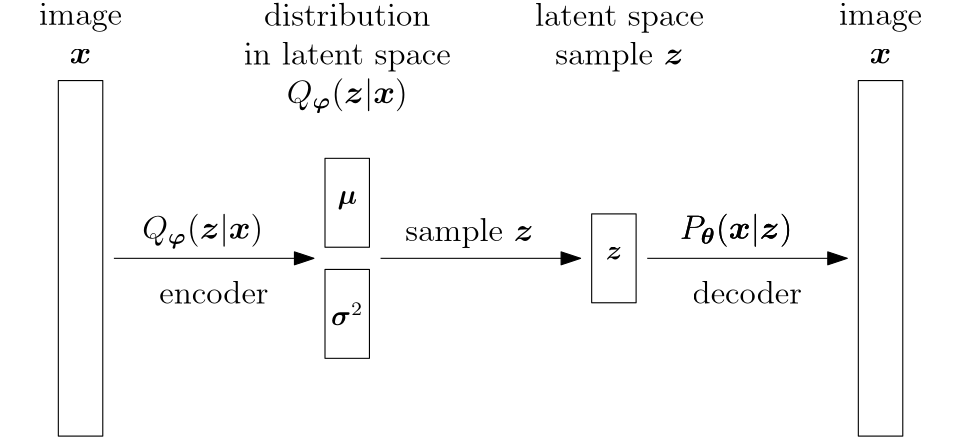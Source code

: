 <?xml version="1.0"?>
<!DOCTYPE ipe SYSTEM "ipe.dtd">
<ipe version="70206" creator="Ipe 7.2.9">
<info created="D:20200503215042" modified="D:20210516213327"/>
<preamble>\usepackage{bm}</preamble>
<ipestyle name="basic">
<symbol name="arrow/arc(spx)">
<path stroke="sym-stroke" fill="sym-stroke" pen="sym-pen">
0 0 m
-1 0.333 l
-1 -0.333 l
h
</path>
</symbol>
<symbol name="arrow/farc(spx)">
<path stroke="sym-stroke" fill="white" pen="sym-pen">
0 0 m
-1 0.333 l
-1 -0.333 l
h
</path>
</symbol>
<symbol name="arrow/ptarc(spx)">
<path stroke="sym-stroke" fill="sym-stroke" pen="sym-pen">
0 0 m
-1 0.333 l
-0.8 0 l
-1 -0.333 l
h
</path>
</symbol>
<symbol name="arrow/fptarc(spx)">
<path stroke="sym-stroke" fill="white" pen="sym-pen">
0 0 m
-1 0.333 l
-0.8 0 l
-1 -0.333 l
h
</path>
</symbol>
<symbol name="mark/circle(sx)" transformations="translations">
<path fill="sym-stroke">
0.6 0 0 0.6 0 0 e
0.4 0 0 0.4 0 0 e
</path>
</symbol>
<symbol name="mark/disk(sx)" transformations="translations">
<path fill="sym-stroke">
0.6 0 0 0.6 0 0 e
</path>
</symbol>
<symbol name="mark/fdisk(sfx)" transformations="translations">
<group>
<path fill="sym-fill">
0.5 0 0 0.5 0 0 e
</path>
<path fill="sym-stroke" fillrule="eofill">
0.6 0 0 0.6 0 0 e
0.4 0 0 0.4 0 0 e
</path>
</group>
</symbol>
<symbol name="mark/box(sx)" transformations="translations">
<path fill="sym-stroke" fillrule="eofill">
-0.6 -0.6 m
0.6 -0.6 l
0.6 0.6 l
-0.6 0.6 l
h
-0.4 -0.4 m
0.4 -0.4 l
0.4 0.4 l
-0.4 0.4 l
h
</path>
</symbol>
<symbol name="mark/square(sx)" transformations="translations">
<path fill="sym-stroke">
-0.6 -0.6 m
0.6 -0.6 l
0.6 0.6 l
-0.6 0.6 l
h
</path>
</symbol>
<symbol name="mark/fsquare(sfx)" transformations="translations">
<group>
<path fill="sym-fill">
-0.5 -0.5 m
0.5 -0.5 l
0.5 0.5 l
-0.5 0.5 l
h
</path>
<path fill="sym-stroke" fillrule="eofill">
-0.6 -0.6 m
0.6 -0.6 l
0.6 0.6 l
-0.6 0.6 l
h
-0.4 -0.4 m
0.4 -0.4 l
0.4 0.4 l
-0.4 0.4 l
h
</path>
</group>
</symbol>
<symbol name="mark/cross(sx)" transformations="translations">
<group>
<path fill="sym-stroke">
-0.43 -0.57 m
0.57 0.43 l
0.43 0.57 l
-0.57 -0.43 l
h
</path>
<path fill="sym-stroke">
-0.43 0.57 m
0.57 -0.43 l
0.43 -0.57 l
-0.57 0.43 l
h
</path>
</group>
</symbol>
<symbol name="arrow/fnormal(spx)">
<path stroke="sym-stroke" fill="white" pen="sym-pen">
0 0 m
-1 0.333 l
-1 -0.333 l
h
</path>
</symbol>
<symbol name="arrow/pointed(spx)">
<path stroke="sym-stroke" fill="sym-stroke" pen="sym-pen">
0 0 m
-1 0.333 l
-0.8 0 l
-1 -0.333 l
h
</path>
</symbol>
<symbol name="arrow/fpointed(spx)">
<path stroke="sym-stroke" fill="white" pen="sym-pen">
0 0 m
-1 0.333 l
-0.8 0 l
-1 -0.333 l
h
</path>
</symbol>
<symbol name="arrow/linear(spx)">
<path stroke="sym-stroke" pen="sym-pen">
-1 0.333 m
0 0 l
-1 -0.333 l
</path>
</symbol>
<symbol name="arrow/fdouble(spx)">
<path stroke="sym-stroke" fill="white" pen="sym-pen">
0 0 m
-1 0.333 l
-1 -0.333 l
h
-1 0 m
-2 0.333 l
-2 -0.333 l
h
</path>
</symbol>
<symbol name="arrow/double(spx)">
<path stroke="sym-stroke" fill="sym-stroke" pen="sym-pen">
0 0 m
-1 0.333 l
-1 -0.333 l
h
-1 0 m
-2 0.333 l
-2 -0.333 l
h
</path>
</symbol>
<pen name="heavier" value="0.8"/>
<pen name="fat" value="1.2"/>
<pen name="ultrafat" value="2"/>
<symbolsize name="large" value="5"/>
<symbolsize name="small" value="2"/>
<symbolsize name="tiny" value="1.1"/>
<arrowsize name="large" value="10"/>
<arrowsize name="small" value="5"/>
<arrowsize name="tiny" value="3"/>
<color name="red" value="1 0 0"/>
<color name="green" value="0 1 0"/>
<color name="blue" value="0 0 1"/>
<color name="yellow" value="1 1 0"/>
<color name="orange" value="1 0.647 0"/>
<color name="gold" value="1 0.843 0"/>
<color name="purple" value="0.627 0.125 0.941"/>
<color name="gray" value="0.745"/>
<color name="brown" value="0.647 0.165 0.165"/>
<color name="navy" value="0 0 0.502"/>
<color name="pink" value="1 0.753 0.796"/>
<color name="seagreen" value="0.18 0.545 0.341"/>
<color name="turquoise" value="0.251 0.878 0.816"/>
<color name="violet" value="0.933 0.51 0.933"/>
<color name="darkblue" value="0 0 0.545"/>
<color name="darkcyan" value="0 0.545 0.545"/>
<color name="darkgray" value="0.663"/>
<color name="darkgreen" value="0 0.392 0"/>
<color name="darkmagenta" value="0.545 0 0.545"/>
<color name="darkorange" value="1 0.549 0"/>
<color name="darkred" value="0.545 0 0"/>
<color name="lightblue" value="0.678 0.847 0.902"/>
<color name="lightcyan" value="0.878 1 1"/>
<color name="lightgray" value="0.827"/>
<color name="lightgreen" value="0.565 0.933 0.565"/>
<color name="lightyellow" value="1 1 0.878"/>
<dashstyle name="dashed" value="[4] 0"/>
<dashstyle name="dotted" value="[1 3] 0"/>
<dashstyle name="dash dotted" value="[4 2 1 2] 0"/>
<dashstyle name="dash dot dotted" value="[4 2 1 2 1 2] 0"/>
<textsize name="large" value="\large"/>
<textsize name="small" value="\small"/>
<textsize name="tiny" value="\tiny"/>
<textsize name="Large" value="\Large"/>
<textsize name="LARGE" value="\LARGE"/>
<textsize name="huge" value="\huge"/>
<textsize name="Huge" value="\Huge"/>
<textsize name="footnote" value="\footnotesize"/>
<textstyle name="center" begin="\begin{center}" end="\end{center}"/>
<textstyle name="itemize" begin="\begin{itemize}" end="\end{itemize}"/>
<textstyle name="item" begin="\begin{itemize}\item{}" end="\end{itemize}"/>
<gridsize name="4 pts" value="4"/>
<gridsize name="8 pts (~3 mm)" value="8"/>
<gridsize name="16 pts (~6 mm)" value="16"/>
<gridsize name="32 pts (~12 mm)" value="32"/>
<gridsize name="10 pts (~3.5 mm)" value="10"/>
<gridsize name="20 pts (~7 mm)" value="20"/>
<gridsize name="14 pts (~5 mm)" value="14"/>
<gridsize name="28 pts (~10 mm)" value="28"/>
<gridsize name="56 pts (~20 mm)" value="56"/>
<anglesize name="90 deg" value="90"/>
<anglesize name="60 deg" value="60"/>
<anglesize name="45 deg" value="45"/>
<anglesize name="30 deg" value="30"/>
<anglesize name="22.5 deg" value="22.5"/>
<opacity name="10%" value="0.1"/>
<opacity name="30%" value="0.3"/>
<opacity name="50%" value="0.5"/>
<opacity name="75%" value="0.75"/>
<tiling name="falling" angle="-60" step="4" width="1"/>
<tiling name="rising" angle="30" step="4" width="1"/>
</ipestyle>
<page>
<layer name="alpha"/>
<view layers="alpha" active="alpha"/>
<path layer="alpha" stroke="black">
80 720 m
80 592 l
96 592 l
96 720 l
h
</path>
<path matrix="1 0 0 1 32 0" stroke="black">
336 720 m
336 592 l
352 592 l
352 720 l
h
</path>
<text matrix="1 0 0 1 -4 0" transformations="translations" pos="64 748" stroke="black" type="minipage" width="56" height="13.422" depth="8.46" valign="top" size="large" style="center">image

$\bm x$</text>
<text matrix="1 0 0 1 284 0" transformations="translations" pos="64 748" stroke="black" type="minipage" width="56" height="13.422" depth="8.46" valign="top" size="large" style="center">image

$\bm x$</text>
<path matrix="1 0 0 1 32 0" stroke="black">
240 672 m
240 640 l
256 640 l
256 672 l
h
</path>
<text matrix="1 0 0 1 76 0" transformations="translations" pos="64 748" stroke="black" type="minipage" width="88" height="22.241" depth="17.3" valign="top" size="large" style="center">distribution

in latent space

$Q_{\bm\varphi}(\bm z | \bm x)$</text>
<path matrix="1 0 0 1 -64 20" stroke="black">
240 672 m
240 640 l
256 640 l
256 672 l
h
</path>
<path matrix="1 0 0 1 -64 -20" stroke="black">
240 672 m
240 640 l
256 640 l
256 672 l
h
</path>
<text matrix="1 0 0 1 8 20" transformations="translations" pos="168 660" stroke="black" type="minipage" width="16" height="5.675" depth="0.69" valign="top" style="center">$\bm \mu$</text>
<text matrix="1 0 0 1 8 -20" transformations="translations" pos="168 660" stroke="black" type="minipage" width="16" height="6.55" depth="1.56" valign="top" style="center">$\bm \sigma^2$</text>
<path stroke="black" arrow="normal/normal">
100 656 m
172 656 l
</path>
<text matrix="1 0 0 1 36 -76" transformations="translations" pos="64 748" stroke="black" type="minipage" width="64" height="8.649" depth="3.66" valign="top" size="large" style="center">$Q_{\bm\varphi}(\bm z | \bm x)$</text>
<path stroke="black" arrow="normal/normal">
196 656 m
268 656 l
</path>
<text matrix="1 0 0 1 132 -76" transformations="translations" pos="64 748" stroke="black" type="minipage" width="64" height="9.468" depth="4.48" valign="top" size="large" style="center">\strut sample $\bm z$</text>
<text matrix="1 0 0 1 104 0" transformations="translations" pos="168 660" stroke="black" type="minipage" width="16" height="4.705" depth="0" valign="top" style="center">$\bm z$</text>
<text matrix="1 0 0 1 184 0" transformations="translations" pos="64 748" stroke="black" type="minipage" width="68" height="14.774" depth="9.8" valign="top" size="large" style="center">latent space

sample $\bm z$</text>
<path matrix="1 0 0 1 192 0" stroke="black" arrow="normal/normal">
100 656 m
172 656 l
</path>
<text matrix="1 0 0 1 228 -76" transformations="translations" pos="64 748" stroke="black" type="minipage" width="64" height="8.465" depth="3.49" valign="top" size="large" style="center">$P_{\bm\theta}(\bm x | \bm z)$</text>
<text matrix="1 0 0 1 228 -76" transformations="translations" pos="64 748" stroke="black" type="minipage" width="64" height="8.465" depth="3.49" valign="top" size="large" style="center">$P_{\bm\theta}(\bm x | \bm z)$</text>
<text matrix="1 0 0 1 44 -100" transformations="translations" pos="64 748" stroke="black" type="minipage" width="56" height="6.642" depth="1.66" valign="top" size="large" style="center">encoder</text>
<text matrix="1 0 0 1 236 -100" transformations="translations" pos="64 748" stroke="black" type="minipage" width="56" height="6.642" depth="1.66" valign="top" size="large" style="center">decoder</text>
</page>
</ipe>
